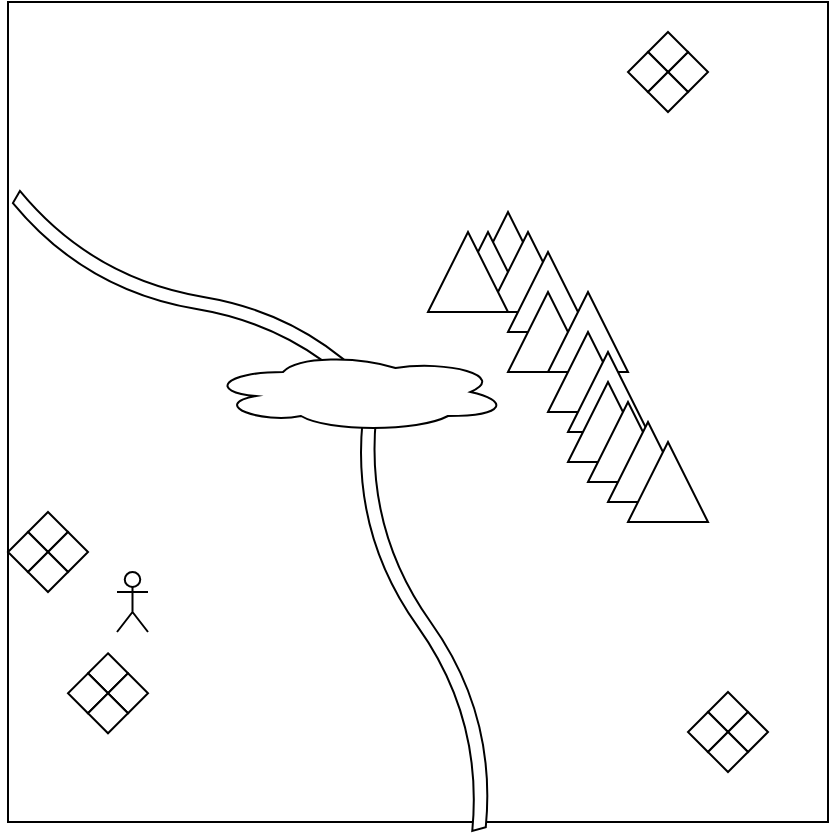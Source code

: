 <mxfile version="12.6.7" type="device"><diagram id="C5RBs43oDa-KdzZeNtuy" name="Page-1"><mxGraphModel dx="971" dy="521" grid="1" gridSize="10" guides="1" tooltips="1" connect="1" arrows="1" fold="1" page="1" pageScale="1" pageWidth="827" pageHeight="1169" math="0" shadow="0"><root><mxCell id="WIyWlLk6GJQsqaUBKTNV-0"/><mxCell id="WIyWlLk6GJQsqaUBKTNV-1" parent="WIyWlLk6GJQsqaUBKTNV-0"/><mxCell id="ab_EK2mkPxD3Mgl16R7l-46" value="" style="whiteSpace=wrap;html=1;aspect=fixed;fillColor=#ffffff;" vertex="1" parent="WIyWlLk6GJQsqaUBKTNV-1"><mxGeometry x="200" y="15" width="410" height="410" as="geometry"/></mxCell><mxCell id="ab_EK2mkPxD3Mgl16R7l-47" value="" style="triangle;whiteSpace=wrap;html=1;fillColor=#ffffff;rotation=-90;" vertex="1" parent="WIyWlLk6GJQsqaUBKTNV-1"><mxGeometry x="430" y="120" width="40" height="40" as="geometry"/></mxCell><mxCell id="ab_EK2mkPxD3Mgl16R7l-57" value="" style="triangle;whiteSpace=wrap;html=1;fillColor=#ffffff;rotation=-90;" vertex="1" parent="WIyWlLk6GJQsqaUBKTNV-1"><mxGeometry x="420" y="130" width="40" height="40" as="geometry"/></mxCell><mxCell id="ab_EK2mkPxD3Mgl16R7l-58" value="" style="triangle;whiteSpace=wrap;html=1;fillColor=#ffffff;rotation=-90;" vertex="1" parent="WIyWlLk6GJQsqaUBKTNV-1"><mxGeometry x="440" y="130" width="40" height="40" as="geometry"/></mxCell><mxCell id="ab_EK2mkPxD3Mgl16R7l-59" value="" style="triangle;whiteSpace=wrap;html=1;fillColor=#ffffff;rotation=-90;" vertex="1" parent="WIyWlLk6GJQsqaUBKTNV-1"><mxGeometry x="450" y="140" width="40" height="40" as="geometry"/></mxCell><mxCell id="ab_EK2mkPxD3Mgl16R7l-60" value="" style="triangle;whiteSpace=wrap;html=1;fillColor=#ffffff;rotation=-90;" vertex="1" parent="WIyWlLk6GJQsqaUBKTNV-1"><mxGeometry x="450" y="160" width="40" height="40" as="geometry"/></mxCell><mxCell id="ab_EK2mkPxD3Mgl16R7l-61" value="" style="triangle;whiteSpace=wrap;html=1;fillColor=#ffffff;rotation=-90;" vertex="1" parent="WIyWlLk6GJQsqaUBKTNV-1"><mxGeometry x="470" y="160" width="40" height="40" as="geometry"/></mxCell><mxCell id="ab_EK2mkPxD3Mgl16R7l-62" value="" style="triangle;whiteSpace=wrap;html=1;fillColor=#ffffff;rotation=-90;" vertex="1" parent="WIyWlLk6GJQsqaUBKTNV-1"><mxGeometry x="470" y="180" width="40" height="40" as="geometry"/></mxCell><mxCell id="ab_EK2mkPxD3Mgl16R7l-63" value="" style="triangle;whiteSpace=wrap;html=1;fillColor=#ffffff;rotation=-90;" vertex="1" parent="WIyWlLk6GJQsqaUBKTNV-1"><mxGeometry x="480" y="190" width="40" height="40" as="geometry"/></mxCell><mxCell id="ab_EK2mkPxD3Mgl16R7l-64" value="" style="triangle;whiteSpace=wrap;html=1;fillColor=#ffffff;rotation=-90;" vertex="1" parent="WIyWlLk6GJQsqaUBKTNV-1"><mxGeometry x="410" y="130" width="40" height="40" as="geometry"/></mxCell><mxCell id="ab_EK2mkPxD3Mgl16R7l-65" value="" style="triangle;whiteSpace=wrap;html=1;fillColor=#ffffff;rotation=-90;" vertex="1" parent="WIyWlLk6GJQsqaUBKTNV-1"><mxGeometry x="480" y="205" width="40" height="40" as="geometry"/></mxCell><mxCell id="ab_EK2mkPxD3Mgl16R7l-67" value="" style="shape=tape;whiteSpace=wrap;html=1;fillColor=#ffffff;rotation=75;perimeterSpacing=1;size=0.759;" vertex="1" parent="WIyWlLk6GJQsqaUBKTNV-1"><mxGeometry x="302.08" y="311.65" width="212" height="29" as="geometry"/></mxCell><mxCell id="ab_EK2mkPxD3Mgl16R7l-68" value="" style="shape=tape;whiteSpace=wrap;html=1;fillColor=#ffffff;rotation=30;perimeterSpacing=1;size=0.759;" vertex="1" parent="WIyWlLk6GJQsqaUBKTNV-1"><mxGeometry x="190" y="151" width="212" height="29" as="geometry"/></mxCell><mxCell id="ab_EK2mkPxD3Mgl16R7l-66" value="" style="ellipse;shape=cloud;whiteSpace=wrap;html=1;fillColor=#ffffff;" vertex="1" parent="WIyWlLk6GJQsqaUBKTNV-1"><mxGeometry x="300" y="190" width="150" height="40" as="geometry"/></mxCell><mxCell id="ab_EK2mkPxD3Mgl16R7l-69" value="" style="rhombus;whiteSpace=wrap;html=1;fillColor=#ffffff;" vertex="1" parent="WIyWlLk6GJQsqaUBKTNV-1"><mxGeometry x="210" y="270" width="20" height="20" as="geometry"/></mxCell><mxCell id="ab_EK2mkPxD3Mgl16R7l-72" value="" style="rhombus;whiteSpace=wrap;html=1;fillColor=#ffffff;" vertex="1" parent="WIyWlLk6GJQsqaUBKTNV-1"><mxGeometry x="220" y="280" width="20" height="20" as="geometry"/></mxCell><mxCell id="ab_EK2mkPxD3Mgl16R7l-73" value="" style="rhombus;whiteSpace=wrap;html=1;fillColor=#ffffff;" vertex="1" parent="WIyWlLk6GJQsqaUBKTNV-1"><mxGeometry x="200" y="280" width="20" height="20" as="geometry"/></mxCell><mxCell id="ab_EK2mkPxD3Mgl16R7l-74" value="" style="rhombus;whiteSpace=wrap;html=1;fillColor=#ffffff;" vertex="1" parent="WIyWlLk6GJQsqaUBKTNV-1"><mxGeometry x="210" y="290" width="20" height="20" as="geometry"/></mxCell><mxCell id="ab_EK2mkPxD3Mgl16R7l-76" value="" style="rhombus;whiteSpace=wrap;html=1;fillColor=#ffffff;" vertex="1" parent="WIyWlLk6GJQsqaUBKTNV-1"><mxGeometry x="530" y="40" width="20" height="20" as="geometry"/></mxCell><mxCell id="ab_EK2mkPxD3Mgl16R7l-77" value="" style="rhombus;whiteSpace=wrap;html=1;fillColor=#ffffff;" vertex="1" parent="WIyWlLk6GJQsqaUBKTNV-1"><mxGeometry x="520" y="30" width="20" height="20" as="geometry"/></mxCell><mxCell id="ab_EK2mkPxD3Mgl16R7l-78" value="" style="rhombus;whiteSpace=wrap;html=1;fillColor=#ffffff;" vertex="1" parent="WIyWlLk6GJQsqaUBKTNV-1"><mxGeometry x="510" y="40" width="20" height="20" as="geometry"/></mxCell><mxCell id="ab_EK2mkPxD3Mgl16R7l-80" value="" style="rhombus;whiteSpace=wrap;html=1;fillColor=#ffffff;" vertex="1" parent="WIyWlLk6GJQsqaUBKTNV-1"><mxGeometry x="520" y="50" width="20" height="20" as="geometry"/></mxCell><mxCell id="ab_EK2mkPxD3Mgl16R7l-82" value="" style="rhombus;whiteSpace=wrap;html=1;fillColor=#ffffff;" vertex="1" parent="WIyWlLk6GJQsqaUBKTNV-1"><mxGeometry x="240" y="340.65" width="20" height="20" as="geometry"/></mxCell><mxCell id="ab_EK2mkPxD3Mgl16R7l-85" value="" style="rhombus;whiteSpace=wrap;html=1;fillColor=#ffffff;" vertex="1" parent="WIyWlLk6GJQsqaUBKTNV-1"><mxGeometry x="250" y="350.65" width="20" height="20" as="geometry"/></mxCell><mxCell id="ab_EK2mkPxD3Mgl16R7l-86" value="" style="rhombus;whiteSpace=wrap;html=1;fillColor=#ffffff;" vertex="1" parent="WIyWlLk6GJQsqaUBKTNV-1"><mxGeometry x="230" y="350.65" width="20" height="20" as="geometry"/></mxCell><mxCell id="ab_EK2mkPxD3Mgl16R7l-87" value="" style="rhombus;whiteSpace=wrap;html=1;fillColor=#ffffff;" vertex="1" parent="WIyWlLk6GJQsqaUBKTNV-1"><mxGeometry x="240" y="360.65" width="20" height="20" as="geometry"/></mxCell><mxCell id="ab_EK2mkPxD3Mgl16R7l-89" value="" style="rhombus;whiteSpace=wrap;html=1;fillColor=#ffffff;" vertex="1" parent="WIyWlLk6GJQsqaUBKTNV-1"><mxGeometry x="550" y="360" width="20" height="20" as="geometry"/></mxCell><mxCell id="ab_EK2mkPxD3Mgl16R7l-90" value="" style="rhombus;whiteSpace=wrap;html=1;fillColor=#ffffff;" vertex="1" parent="WIyWlLk6GJQsqaUBKTNV-1"><mxGeometry x="560" y="370" width="20" height="20" as="geometry"/></mxCell><mxCell id="ab_EK2mkPxD3Mgl16R7l-91" value="" style="rhombus;whiteSpace=wrap;html=1;fillColor=#ffffff;" vertex="1" parent="WIyWlLk6GJQsqaUBKTNV-1"><mxGeometry x="540" y="370" width="20" height="20" as="geometry"/></mxCell><mxCell id="ab_EK2mkPxD3Mgl16R7l-92" value="" style="rhombus;whiteSpace=wrap;html=1;fillColor=#ffffff;" vertex="1" parent="WIyWlLk6GJQsqaUBKTNV-1"><mxGeometry x="550" y="380" width="20" height="20" as="geometry"/></mxCell><mxCell id="ab_EK2mkPxD3Mgl16R7l-93" value="" style="shape=umlActor;verticalLabelPosition=bottom;labelBackgroundColor=#ffffff;verticalAlign=top;html=1;outlineConnect=0;fillColor=#ffffff;" vertex="1" parent="WIyWlLk6GJQsqaUBKTNV-1"><mxGeometry x="254.5" y="300" width="15.5" height="30" as="geometry"/></mxCell><mxCell id="ab_EK2mkPxD3Mgl16R7l-96" value="" style="triangle;whiteSpace=wrap;html=1;fillColor=#ffffff;rotation=-90;" vertex="1" parent="WIyWlLk6GJQsqaUBKTNV-1"><mxGeometry x="490" y="215" width="40" height="40" as="geometry"/></mxCell><mxCell id="ab_EK2mkPxD3Mgl16R7l-97" value="" style="triangle;whiteSpace=wrap;html=1;fillColor=#ffffff;rotation=-90;" vertex="1" parent="WIyWlLk6GJQsqaUBKTNV-1"><mxGeometry x="500" y="225" width="40" height="40" as="geometry"/></mxCell><mxCell id="ab_EK2mkPxD3Mgl16R7l-98" value="" style="triangle;whiteSpace=wrap;html=1;fillColor=#ffffff;rotation=-90;" vertex="1" parent="WIyWlLk6GJQsqaUBKTNV-1"><mxGeometry x="510" y="235" width="40" height="40" as="geometry"/></mxCell></root></mxGraphModel></diagram></mxfile>